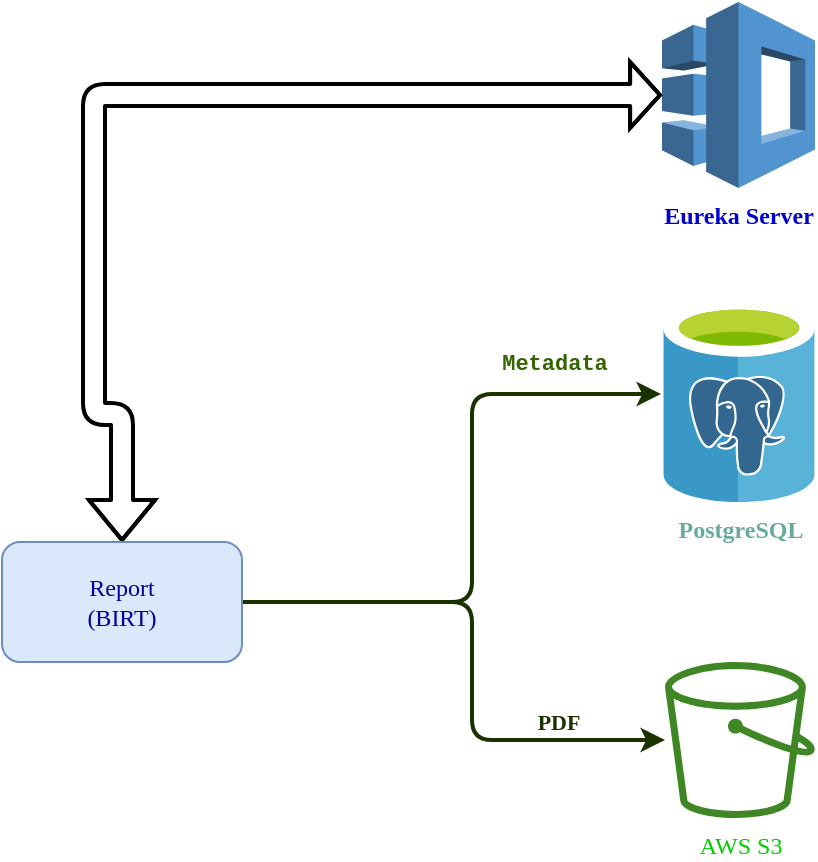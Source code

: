 <mxfile version="21.2.9" type="github">
  <diagram name="Page-1" id="bUZffZrJAwUsTFZ6Xpi9">
    <mxGraphModel dx="954" dy="617" grid="1" gridSize="10" guides="1" tooltips="1" connect="1" arrows="1" fold="1" page="1" pageScale="1" pageWidth="850" pageHeight="1100" math="0" shadow="0">
      <root>
        <mxCell id="0" />
        <mxCell id="1" parent="0" />
        <mxCell id="LeIyvTT770xeIWzOw6v6-1" value="&lt;font face=&quot;Georgia&quot; color=&quot;#00cc00&quot;&gt;AWS S3&lt;br&gt;&lt;/font&gt;" style="sketch=0;outlineConnect=0;fontColor=#232F3E;gradientColor=none;fillColor=#3F8624;strokeColor=none;dashed=0;verticalLabelPosition=bottom;verticalAlign=top;align=center;html=1;fontSize=12;fontStyle=0;aspect=fixed;pointerEvents=1;shape=mxgraph.aws4.bucket;" vertex="1" parent="1">
          <mxGeometry x="361.5" y="330" width="75" height="78" as="geometry" />
        </mxCell>
        <mxCell id="LeIyvTT770xeIWzOw6v6-2" value="&lt;b&gt;&lt;font color=&quot;#0000cc&quot;&gt;&lt;font face=&quot;Georgia&quot;&gt;Eureka Server&lt;/font&gt;&lt;br&gt;&lt;/font&gt;&lt;/b&gt;" style="outlineConnect=0;dashed=0;verticalLabelPosition=bottom;verticalAlign=top;align=center;html=1;shape=mxgraph.aws3.application_discovery_service;fillColor=#5294CF;gradientColor=none;" vertex="1" parent="1">
          <mxGeometry x="360" width="76.5" height="93" as="geometry" />
        </mxCell>
        <mxCell id="LeIyvTT770xeIWzOw6v6-3" value="&lt;font face=&quot;Lucida Console&quot; color=&quot;#67ab9f&quot;&gt;&lt;b&gt;PostgreSQL&lt;/b&gt;&lt;/font&gt;" style="image;sketch=0;aspect=fixed;html=1;points=[];align=center;fontSize=12;image=img/lib/mscae/Azure_Database_for_PostgreSQL_servers.svg;" vertex="1" parent="1">
          <mxGeometry x="360.5" y="150" width="76" height="100" as="geometry" />
        </mxCell>
        <mxCell id="LeIyvTT770xeIWzOw6v6-5" style="edgeStyle=orthogonalEdgeStyle;rounded=1;orthogonalLoop=1;jettySize=auto;html=1;entryX=-0.013;entryY=0.46;entryDx=0;entryDy=0;entryPerimeter=0;strokeWidth=2;strokeColor=#1A3300;" edge="1" parent="1" source="LeIyvTT770xeIWzOw6v6-4" target="LeIyvTT770xeIWzOw6v6-3">
          <mxGeometry relative="1" as="geometry">
            <Array as="points">
              <mxPoint x="265" y="300" />
              <mxPoint x="265" y="196" />
            </Array>
          </mxGeometry>
        </mxCell>
        <mxCell id="LeIyvTT770xeIWzOw6v6-8" value="&lt;font face=&quot;Courier New&quot; color=&quot;#336600&quot;&gt;Metadata&lt;/font&gt;" style="edgeLabel;html=1;align=center;verticalAlign=middle;resizable=0;points=[];fontStyle=1" vertex="1" connectable="0" parent="LeIyvTT770xeIWzOw6v6-5">
          <mxGeometry x="0.39" relative="1" as="geometry">
            <mxPoint x="41" y="-16" as="offset" />
          </mxGeometry>
        </mxCell>
        <mxCell id="LeIyvTT770xeIWzOw6v6-6" style="edgeStyle=orthogonalEdgeStyle;rounded=1;orthogonalLoop=1;jettySize=auto;html=1;strokeWidth=2;strokeColor=#1A3300;" edge="1" parent="1" source="LeIyvTT770xeIWzOw6v6-4" target="LeIyvTT770xeIWzOw6v6-1">
          <mxGeometry relative="1" as="geometry">
            <Array as="points">
              <mxPoint x="265" y="300" />
              <mxPoint x="265" y="369" />
            </Array>
          </mxGeometry>
        </mxCell>
        <mxCell id="LeIyvTT770xeIWzOw6v6-9" value="&lt;font face=&quot;Comic Sans MS&quot; color=&quot;#1a3300&quot;&gt;&lt;b&gt;PDF&lt;/b&gt;&lt;/font&gt;" style="edgeLabel;html=1;align=center;verticalAlign=middle;resizable=0;points=[];" vertex="1" connectable="0" parent="LeIyvTT770xeIWzOw6v6-6">
          <mxGeometry x="0.62" y="-3" relative="1" as="geometry">
            <mxPoint y="-12" as="offset" />
          </mxGeometry>
        </mxCell>
        <mxCell id="LeIyvTT770xeIWzOw6v6-7" style="edgeStyle=orthogonalEdgeStyle;rounded=1;orthogonalLoop=1;jettySize=auto;html=1;shape=flexArrow;shadow=0;strokeWidth=2;startArrow=block;width=10;endSize=4.32;" edge="1" parent="1" source="LeIyvTT770xeIWzOw6v6-4" target="LeIyvTT770xeIWzOw6v6-2">
          <mxGeometry relative="1" as="geometry">
            <mxPoint x="75" y="140" as="targetPoint" />
            <Array as="points">
              <mxPoint x="90" y="206" />
              <mxPoint x="76" y="206" />
            </Array>
          </mxGeometry>
        </mxCell>
        <mxCell id="LeIyvTT770xeIWzOw6v6-4" value="&lt;div&gt;&lt;font face=&quot;Comic Sans MS&quot; color=&quot;#000099&quot;&gt;Report&lt;/font&gt;&lt;/div&gt;&lt;div&gt;&lt;font face=&quot;Comic Sans MS&quot;&gt;&lt;font color=&quot;#000099&quot;&gt;(BIRT)&lt;/font&gt;&lt;br&gt;&lt;/font&gt;&lt;/div&gt;" style="rounded=1;whiteSpace=wrap;html=1;fillColor=#dae8fc;strokeColor=#6c8ebf;" vertex="1" parent="1">
          <mxGeometry x="30" y="270" width="120" height="60" as="geometry" />
        </mxCell>
      </root>
    </mxGraphModel>
  </diagram>
</mxfile>
